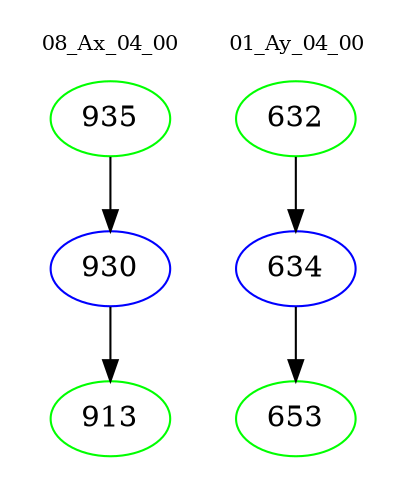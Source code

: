 digraph{
subgraph cluster_0 {
color = white
label = "08_Ax_04_00";
fontsize=10;
T0_935 [label="935", color="green"]
T0_935 -> T0_930 [color="black"]
T0_930 [label="930", color="blue"]
T0_930 -> T0_913 [color="black"]
T0_913 [label="913", color="green"]
}
subgraph cluster_1 {
color = white
label = "01_Ay_04_00";
fontsize=10;
T1_632 [label="632", color="green"]
T1_632 -> T1_634 [color="black"]
T1_634 [label="634", color="blue"]
T1_634 -> T1_653 [color="black"]
T1_653 [label="653", color="green"]
}
}

